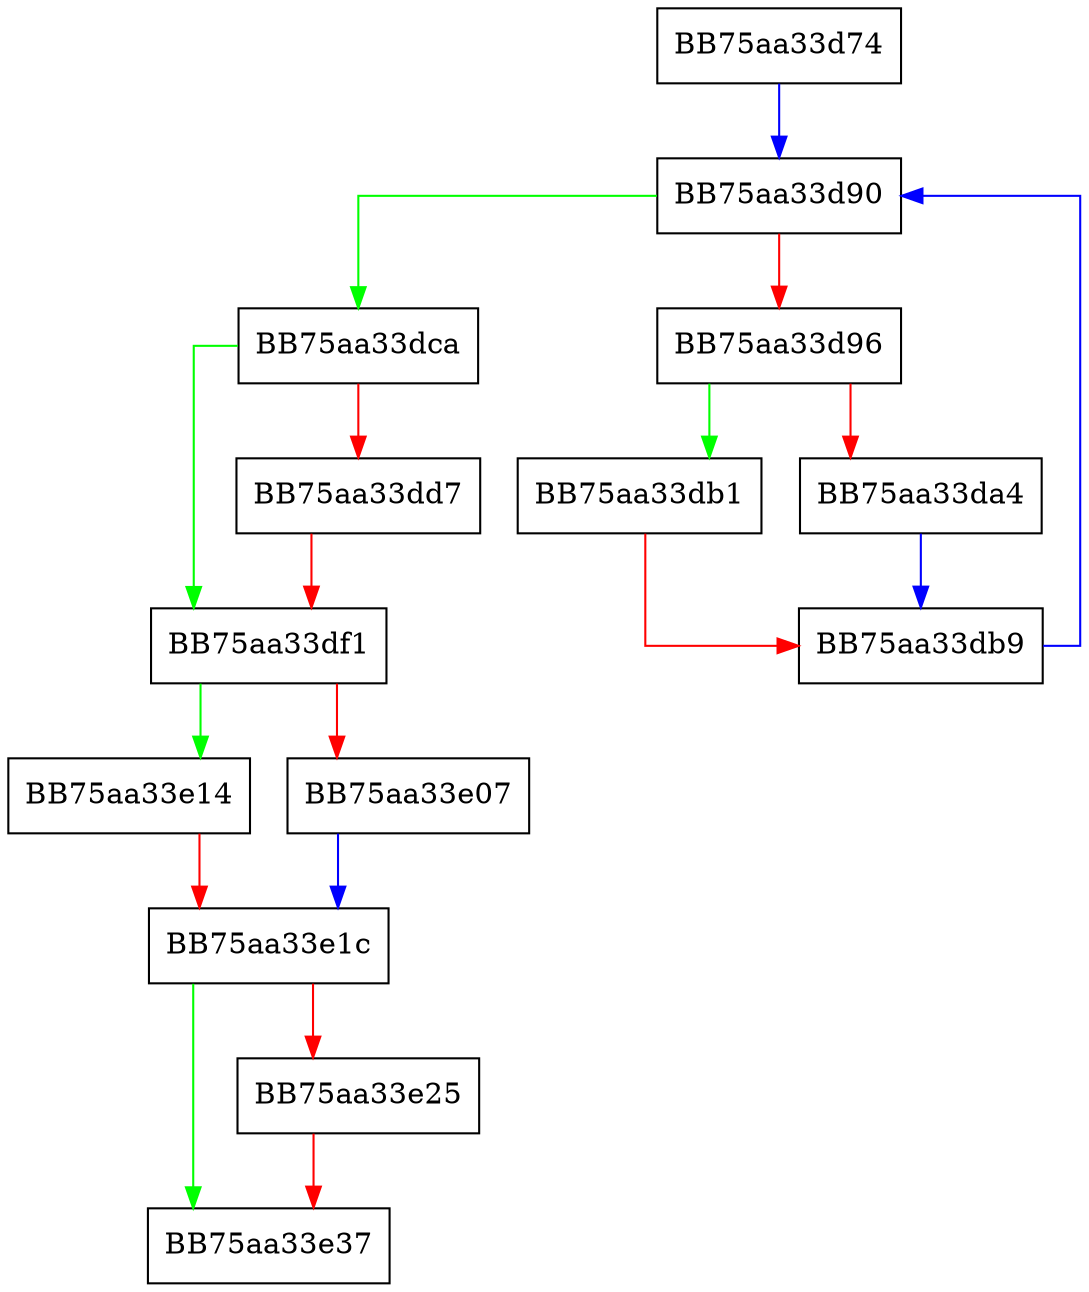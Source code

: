 digraph gcMarkJsObjectChildren {
  node [shape="box"];
  graph [splines=ortho];
  BB75aa33d74 -> BB75aa33d90 [color="blue"];
  BB75aa33d90 -> BB75aa33dca [color="green"];
  BB75aa33d90 -> BB75aa33d96 [color="red"];
  BB75aa33d96 -> BB75aa33db1 [color="green"];
  BB75aa33d96 -> BB75aa33da4 [color="red"];
  BB75aa33da4 -> BB75aa33db9 [color="blue"];
  BB75aa33db1 -> BB75aa33db9 [color="red"];
  BB75aa33db9 -> BB75aa33d90 [color="blue"];
  BB75aa33dca -> BB75aa33df1 [color="green"];
  BB75aa33dca -> BB75aa33dd7 [color="red"];
  BB75aa33dd7 -> BB75aa33df1 [color="red"];
  BB75aa33df1 -> BB75aa33e14 [color="green"];
  BB75aa33df1 -> BB75aa33e07 [color="red"];
  BB75aa33e07 -> BB75aa33e1c [color="blue"];
  BB75aa33e14 -> BB75aa33e1c [color="red"];
  BB75aa33e1c -> BB75aa33e37 [color="green"];
  BB75aa33e1c -> BB75aa33e25 [color="red"];
  BB75aa33e25 -> BB75aa33e37 [color="red"];
}